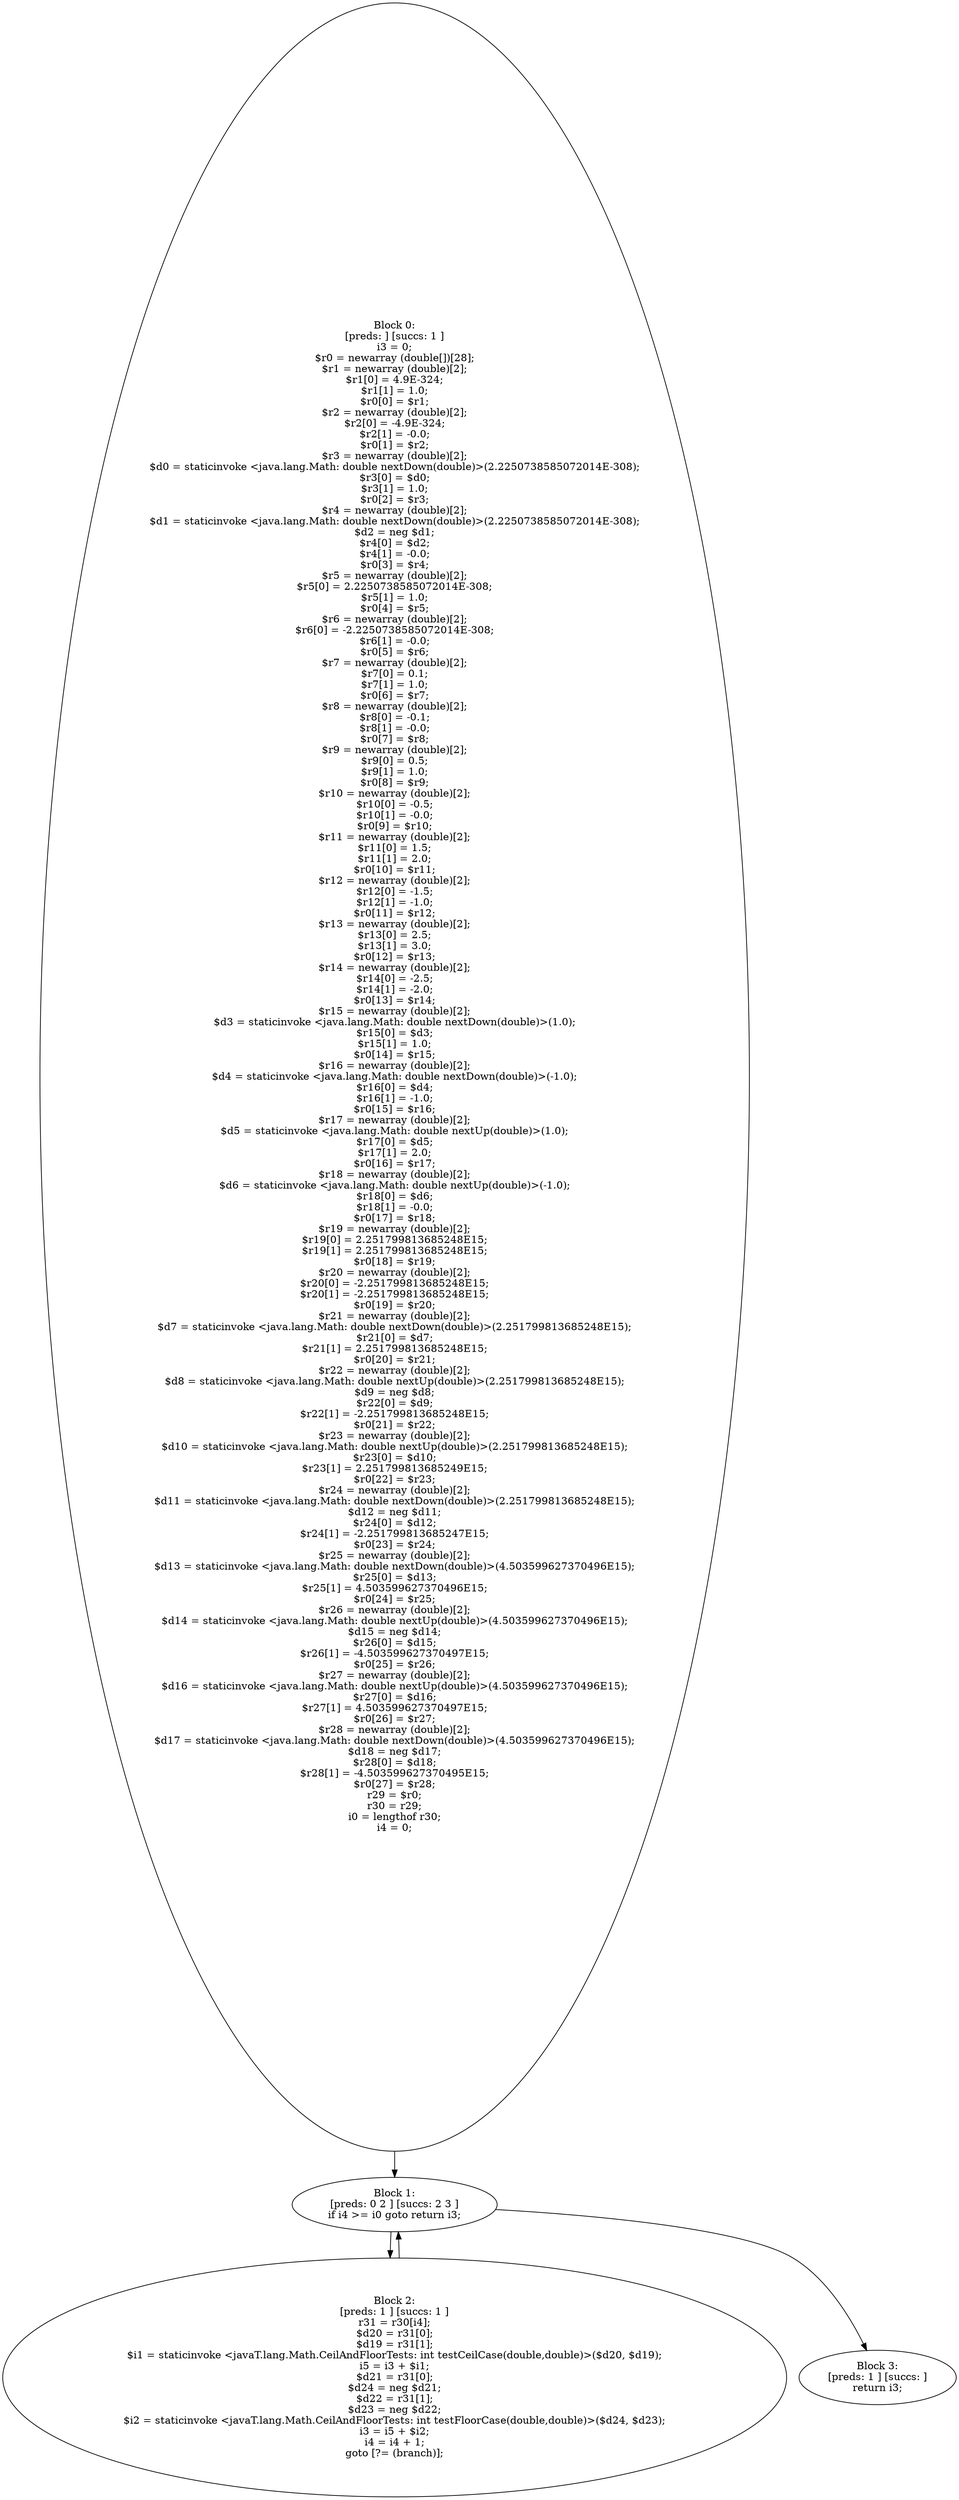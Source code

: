 digraph "unitGraph" {
    "Block 0:
[preds: ] [succs: 1 ]
i3 = 0;
$r0 = newarray (double[])[28];
$r1 = newarray (double)[2];
$r1[0] = 4.9E-324;
$r1[1] = 1.0;
$r0[0] = $r1;
$r2 = newarray (double)[2];
$r2[0] = -4.9E-324;
$r2[1] = -0.0;
$r0[1] = $r2;
$r3 = newarray (double)[2];
$d0 = staticinvoke <java.lang.Math: double nextDown(double)>(2.2250738585072014E-308);
$r3[0] = $d0;
$r3[1] = 1.0;
$r0[2] = $r3;
$r4 = newarray (double)[2];
$d1 = staticinvoke <java.lang.Math: double nextDown(double)>(2.2250738585072014E-308);
$d2 = neg $d1;
$r4[0] = $d2;
$r4[1] = -0.0;
$r0[3] = $r4;
$r5 = newarray (double)[2];
$r5[0] = 2.2250738585072014E-308;
$r5[1] = 1.0;
$r0[4] = $r5;
$r6 = newarray (double)[2];
$r6[0] = -2.2250738585072014E-308;
$r6[1] = -0.0;
$r0[5] = $r6;
$r7 = newarray (double)[2];
$r7[0] = 0.1;
$r7[1] = 1.0;
$r0[6] = $r7;
$r8 = newarray (double)[2];
$r8[0] = -0.1;
$r8[1] = -0.0;
$r0[7] = $r8;
$r9 = newarray (double)[2];
$r9[0] = 0.5;
$r9[1] = 1.0;
$r0[8] = $r9;
$r10 = newarray (double)[2];
$r10[0] = -0.5;
$r10[1] = -0.0;
$r0[9] = $r10;
$r11 = newarray (double)[2];
$r11[0] = 1.5;
$r11[1] = 2.0;
$r0[10] = $r11;
$r12 = newarray (double)[2];
$r12[0] = -1.5;
$r12[1] = -1.0;
$r0[11] = $r12;
$r13 = newarray (double)[2];
$r13[0] = 2.5;
$r13[1] = 3.0;
$r0[12] = $r13;
$r14 = newarray (double)[2];
$r14[0] = -2.5;
$r14[1] = -2.0;
$r0[13] = $r14;
$r15 = newarray (double)[2];
$d3 = staticinvoke <java.lang.Math: double nextDown(double)>(1.0);
$r15[0] = $d3;
$r15[1] = 1.0;
$r0[14] = $r15;
$r16 = newarray (double)[2];
$d4 = staticinvoke <java.lang.Math: double nextDown(double)>(-1.0);
$r16[0] = $d4;
$r16[1] = -1.0;
$r0[15] = $r16;
$r17 = newarray (double)[2];
$d5 = staticinvoke <java.lang.Math: double nextUp(double)>(1.0);
$r17[0] = $d5;
$r17[1] = 2.0;
$r0[16] = $r17;
$r18 = newarray (double)[2];
$d6 = staticinvoke <java.lang.Math: double nextUp(double)>(-1.0);
$r18[0] = $d6;
$r18[1] = -0.0;
$r0[17] = $r18;
$r19 = newarray (double)[2];
$r19[0] = 2.251799813685248E15;
$r19[1] = 2.251799813685248E15;
$r0[18] = $r19;
$r20 = newarray (double)[2];
$r20[0] = -2.251799813685248E15;
$r20[1] = -2.251799813685248E15;
$r0[19] = $r20;
$r21 = newarray (double)[2];
$d7 = staticinvoke <java.lang.Math: double nextDown(double)>(2.251799813685248E15);
$r21[0] = $d7;
$r21[1] = 2.251799813685248E15;
$r0[20] = $r21;
$r22 = newarray (double)[2];
$d8 = staticinvoke <java.lang.Math: double nextUp(double)>(2.251799813685248E15);
$d9 = neg $d8;
$r22[0] = $d9;
$r22[1] = -2.251799813685248E15;
$r0[21] = $r22;
$r23 = newarray (double)[2];
$d10 = staticinvoke <java.lang.Math: double nextUp(double)>(2.251799813685248E15);
$r23[0] = $d10;
$r23[1] = 2.251799813685249E15;
$r0[22] = $r23;
$r24 = newarray (double)[2];
$d11 = staticinvoke <java.lang.Math: double nextDown(double)>(2.251799813685248E15);
$d12 = neg $d11;
$r24[0] = $d12;
$r24[1] = -2.251799813685247E15;
$r0[23] = $r24;
$r25 = newarray (double)[2];
$d13 = staticinvoke <java.lang.Math: double nextDown(double)>(4.503599627370496E15);
$r25[0] = $d13;
$r25[1] = 4.503599627370496E15;
$r0[24] = $r25;
$r26 = newarray (double)[2];
$d14 = staticinvoke <java.lang.Math: double nextUp(double)>(4.503599627370496E15);
$d15 = neg $d14;
$r26[0] = $d15;
$r26[1] = -4.503599627370497E15;
$r0[25] = $r26;
$r27 = newarray (double)[2];
$d16 = staticinvoke <java.lang.Math: double nextUp(double)>(4.503599627370496E15);
$r27[0] = $d16;
$r27[1] = 4.503599627370497E15;
$r0[26] = $r27;
$r28 = newarray (double)[2];
$d17 = staticinvoke <java.lang.Math: double nextDown(double)>(4.503599627370496E15);
$d18 = neg $d17;
$r28[0] = $d18;
$r28[1] = -4.503599627370495E15;
$r0[27] = $r28;
r29 = $r0;
r30 = r29;
i0 = lengthof r30;
i4 = 0;
"
    "Block 1:
[preds: 0 2 ] [succs: 2 3 ]
if i4 >= i0 goto return i3;
"
    "Block 2:
[preds: 1 ] [succs: 1 ]
r31 = r30[i4];
$d20 = r31[0];
$d19 = r31[1];
$i1 = staticinvoke <javaT.lang.Math.CeilAndFloorTests: int testCeilCase(double,double)>($d20, $d19);
i5 = i3 + $i1;
$d21 = r31[0];
$d24 = neg $d21;
$d22 = r31[1];
$d23 = neg $d22;
$i2 = staticinvoke <javaT.lang.Math.CeilAndFloorTests: int testFloorCase(double,double)>($d24, $d23);
i3 = i5 + $i2;
i4 = i4 + 1;
goto [?= (branch)];
"
    "Block 3:
[preds: 1 ] [succs: ]
return i3;
"
    "Block 0:
[preds: ] [succs: 1 ]
i3 = 0;
$r0 = newarray (double[])[28];
$r1 = newarray (double)[2];
$r1[0] = 4.9E-324;
$r1[1] = 1.0;
$r0[0] = $r1;
$r2 = newarray (double)[2];
$r2[0] = -4.9E-324;
$r2[1] = -0.0;
$r0[1] = $r2;
$r3 = newarray (double)[2];
$d0 = staticinvoke <java.lang.Math: double nextDown(double)>(2.2250738585072014E-308);
$r3[0] = $d0;
$r3[1] = 1.0;
$r0[2] = $r3;
$r4 = newarray (double)[2];
$d1 = staticinvoke <java.lang.Math: double nextDown(double)>(2.2250738585072014E-308);
$d2 = neg $d1;
$r4[0] = $d2;
$r4[1] = -0.0;
$r0[3] = $r4;
$r5 = newarray (double)[2];
$r5[0] = 2.2250738585072014E-308;
$r5[1] = 1.0;
$r0[4] = $r5;
$r6 = newarray (double)[2];
$r6[0] = -2.2250738585072014E-308;
$r6[1] = -0.0;
$r0[5] = $r6;
$r7 = newarray (double)[2];
$r7[0] = 0.1;
$r7[1] = 1.0;
$r0[6] = $r7;
$r8 = newarray (double)[2];
$r8[0] = -0.1;
$r8[1] = -0.0;
$r0[7] = $r8;
$r9 = newarray (double)[2];
$r9[0] = 0.5;
$r9[1] = 1.0;
$r0[8] = $r9;
$r10 = newarray (double)[2];
$r10[0] = -0.5;
$r10[1] = -0.0;
$r0[9] = $r10;
$r11 = newarray (double)[2];
$r11[0] = 1.5;
$r11[1] = 2.0;
$r0[10] = $r11;
$r12 = newarray (double)[2];
$r12[0] = -1.5;
$r12[1] = -1.0;
$r0[11] = $r12;
$r13 = newarray (double)[2];
$r13[0] = 2.5;
$r13[1] = 3.0;
$r0[12] = $r13;
$r14 = newarray (double)[2];
$r14[0] = -2.5;
$r14[1] = -2.0;
$r0[13] = $r14;
$r15 = newarray (double)[2];
$d3 = staticinvoke <java.lang.Math: double nextDown(double)>(1.0);
$r15[0] = $d3;
$r15[1] = 1.0;
$r0[14] = $r15;
$r16 = newarray (double)[2];
$d4 = staticinvoke <java.lang.Math: double nextDown(double)>(-1.0);
$r16[0] = $d4;
$r16[1] = -1.0;
$r0[15] = $r16;
$r17 = newarray (double)[2];
$d5 = staticinvoke <java.lang.Math: double nextUp(double)>(1.0);
$r17[0] = $d5;
$r17[1] = 2.0;
$r0[16] = $r17;
$r18 = newarray (double)[2];
$d6 = staticinvoke <java.lang.Math: double nextUp(double)>(-1.0);
$r18[0] = $d6;
$r18[1] = -0.0;
$r0[17] = $r18;
$r19 = newarray (double)[2];
$r19[0] = 2.251799813685248E15;
$r19[1] = 2.251799813685248E15;
$r0[18] = $r19;
$r20 = newarray (double)[2];
$r20[0] = -2.251799813685248E15;
$r20[1] = -2.251799813685248E15;
$r0[19] = $r20;
$r21 = newarray (double)[2];
$d7 = staticinvoke <java.lang.Math: double nextDown(double)>(2.251799813685248E15);
$r21[0] = $d7;
$r21[1] = 2.251799813685248E15;
$r0[20] = $r21;
$r22 = newarray (double)[2];
$d8 = staticinvoke <java.lang.Math: double nextUp(double)>(2.251799813685248E15);
$d9 = neg $d8;
$r22[0] = $d9;
$r22[1] = -2.251799813685248E15;
$r0[21] = $r22;
$r23 = newarray (double)[2];
$d10 = staticinvoke <java.lang.Math: double nextUp(double)>(2.251799813685248E15);
$r23[0] = $d10;
$r23[1] = 2.251799813685249E15;
$r0[22] = $r23;
$r24 = newarray (double)[2];
$d11 = staticinvoke <java.lang.Math: double nextDown(double)>(2.251799813685248E15);
$d12 = neg $d11;
$r24[0] = $d12;
$r24[1] = -2.251799813685247E15;
$r0[23] = $r24;
$r25 = newarray (double)[2];
$d13 = staticinvoke <java.lang.Math: double nextDown(double)>(4.503599627370496E15);
$r25[0] = $d13;
$r25[1] = 4.503599627370496E15;
$r0[24] = $r25;
$r26 = newarray (double)[2];
$d14 = staticinvoke <java.lang.Math: double nextUp(double)>(4.503599627370496E15);
$d15 = neg $d14;
$r26[0] = $d15;
$r26[1] = -4.503599627370497E15;
$r0[25] = $r26;
$r27 = newarray (double)[2];
$d16 = staticinvoke <java.lang.Math: double nextUp(double)>(4.503599627370496E15);
$r27[0] = $d16;
$r27[1] = 4.503599627370497E15;
$r0[26] = $r27;
$r28 = newarray (double)[2];
$d17 = staticinvoke <java.lang.Math: double nextDown(double)>(4.503599627370496E15);
$d18 = neg $d17;
$r28[0] = $d18;
$r28[1] = -4.503599627370495E15;
$r0[27] = $r28;
r29 = $r0;
r30 = r29;
i0 = lengthof r30;
i4 = 0;
"->"Block 1:
[preds: 0 2 ] [succs: 2 3 ]
if i4 >= i0 goto return i3;
";
    "Block 1:
[preds: 0 2 ] [succs: 2 3 ]
if i4 >= i0 goto return i3;
"->"Block 2:
[preds: 1 ] [succs: 1 ]
r31 = r30[i4];
$d20 = r31[0];
$d19 = r31[1];
$i1 = staticinvoke <javaT.lang.Math.CeilAndFloorTests: int testCeilCase(double,double)>($d20, $d19);
i5 = i3 + $i1;
$d21 = r31[0];
$d24 = neg $d21;
$d22 = r31[1];
$d23 = neg $d22;
$i2 = staticinvoke <javaT.lang.Math.CeilAndFloorTests: int testFloorCase(double,double)>($d24, $d23);
i3 = i5 + $i2;
i4 = i4 + 1;
goto [?= (branch)];
";
    "Block 1:
[preds: 0 2 ] [succs: 2 3 ]
if i4 >= i0 goto return i3;
"->"Block 3:
[preds: 1 ] [succs: ]
return i3;
";
    "Block 2:
[preds: 1 ] [succs: 1 ]
r31 = r30[i4];
$d20 = r31[0];
$d19 = r31[1];
$i1 = staticinvoke <javaT.lang.Math.CeilAndFloorTests: int testCeilCase(double,double)>($d20, $d19);
i5 = i3 + $i1;
$d21 = r31[0];
$d24 = neg $d21;
$d22 = r31[1];
$d23 = neg $d22;
$i2 = staticinvoke <javaT.lang.Math.CeilAndFloorTests: int testFloorCase(double,double)>($d24, $d23);
i3 = i5 + $i2;
i4 = i4 + 1;
goto [?= (branch)];
"->"Block 1:
[preds: 0 2 ] [succs: 2 3 ]
if i4 >= i0 goto return i3;
";
}
